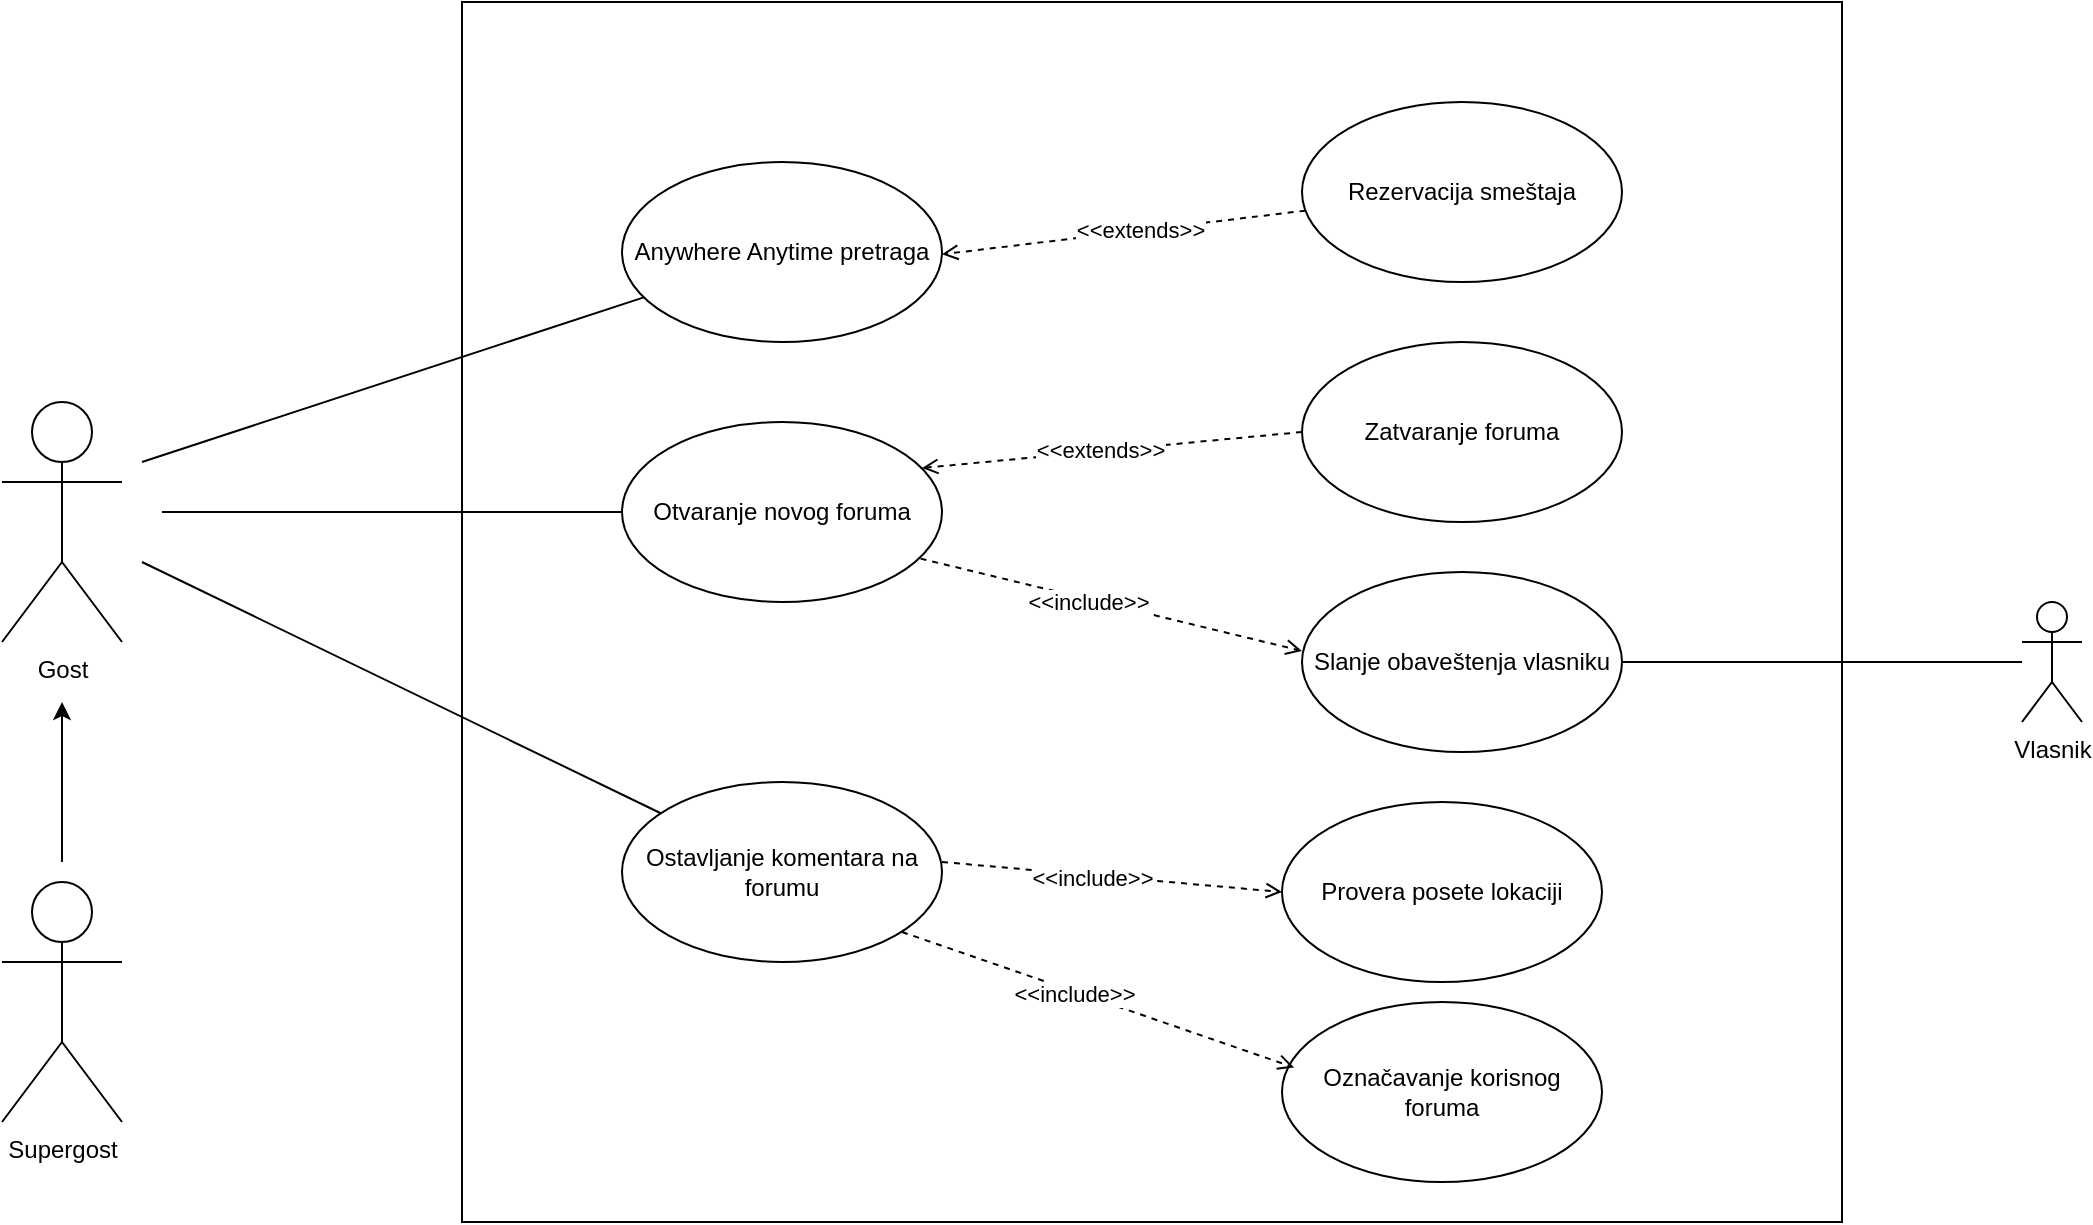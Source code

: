 <mxfile version="24.4.13" type="device" pages="9">
  <diagram name="UseCase" id="F4lXUHbuASYgeZ95aaM7">
    <mxGraphModel dx="1985" dy="880" grid="1" gridSize="10" guides="1" tooltips="1" connect="1" arrows="1" fold="1" page="1" pageScale="1" pageWidth="850" pageHeight="1100" math="0" shadow="0">
      <root>
        <mxCell id="0" />
        <mxCell id="1" parent="0" />
        <mxCell id="yZRO5aMjyUrZMawQTI_j-1" value="" style="rounded=0;whiteSpace=wrap;html=1;" parent="1" vertex="1">
          <mxGeometry x="540" y="200" width="690" height="610" as="geometry" />
        </mxCell>
        <UserObject label="Anywhere Anytime pretraga" link="data:page/id,LLLNo-e8NWWDnqVtgvML" id="yZRO5aMjyUrZMawQTI_j-2">
          <mxCell style="ellipse;whiteSpace=wrap;html=1;" parent="1" vertex="1">
            <mxGeometry x="620" y="280" width="160" height="90" as="geometry" />
          </mxCell>
        </UserObject>
        <mxCell id="yZRO5aMjyUrZMawQTI_j-3" value="Gost" style="shape=umlActor;verticalLabelPosition=bottom;verticalAlign=top;html=1;outlineConnect=0;" parent="1" vertex="1">
          <mxGeometry x="310" y="400" width="60" height="120" as="geometry" />
        </mxCell>
        <mxCell id="yZRO5aMjyUrZMawQTI_j-7" value="" style="endArrow=none;html=1;rounded=0;" parent="1" target="yZRO5aMjyUrZMawQTI_j-2" edge="1">
          <mxGeometry width="50" height="50" relative="1" as="geometry">
            <mxPoint x="380" y="430" as="sourcePoint" />
            <mxPoint x="430" y="380" as="targetPoint" />
          </mxGeometry>
        </mxCell>
        <UserObject label="Rezervacija smeštaja" link="data:page/id,r0zH2Qn9LLLq1gVmwGfQ" id="yZRO5aMjyUrZMawQTI_j-8">
          <mxCell style="ellipse;whiteSpace=wrap;html=1;" parent="1" vertex="1">
            <mxGeometry x="960" y="250" width="160" height="90" as="geometry" />
          </mxCell>
        </UserObject>
        <UserObject label="Ostavljanje komentara na forumu" link="data:page/id,2OwjpxUvSQmeIKflXekP" id="yZRO5aMjyUrZMawQTI_j-10">
          <mxCell style="ellipse;whiteSpace=wrap;html=1;" parent="1" vertex="1">
            <mxGeometry x="620" y="590" width="160" height="90" as="geometry" />
          </mxCell>
        </UserObject>
        <mxCell id="VKzPV9TMLRMsQqJrYZlU-6" value="" style="edgeStyle=orthogonalEdgeStyle;rounded=0;orthogonalLoop=1;jettySize=auto;html=1;endArrow=none;endFill=0;" parent="1" source="yZRO5aMjyUrZMawQTI_j-12" edge="1">
          <mxGeometry relative="1" as="geometry">
            <mxPoint x="390" y="455" as="targetPoint" />
          </mxGeometry>
        </mxCell>
        <UserObject label="Otvaranje novog foruma" link="data:page/id,2G6y_0YE21sbZ2rZttqD" id="yZRO5aMjyUrZMawQTI_j-12">
          <mxCell style="ellipse;whiteSpace=wrap;html=1;" parent="1" vertex="1">
            <mxGeometry x="620" y="410" width="160" height="90" as="geometry" />
          </mxCell>
        </UserObject>
        <mxCell id="yZRO5aMjyUrZMawQTI_j-14" value="" style="endArrow=none;html=1;rounded=0;" parent="1" target="yZRO5aMjyUrZMawQTI_j-10" edge="1">
          <mxGeometry width="50" height="50" relative="1" as="geometry">
            <mxPoint x="380" y="480" as="sourcePoint" />
            <mxPoint x="480" y="520" as="targetPoint" />
          </mxGeometry>
        </mxCell>
        <mxCell id="VKzPV9TMLRMsQqJrYZlU-2" value="" style="endArrow=open;html=1;rounded=0;entryX=0.144;entryY=0.404;entryDx=0;entryDy=0;entryPerimeter=0;dashed=1;endFill=0;" parent="1" source="yZRO5aMjyUrZMawQTI_j-8" edge="1">
          <mxGeometry width="50" height="50" relative="1" as="geometry">
            <mxPoint x="890" y="310" as="sourcePoint" />
            <mxPoint x="780.0" y="326.14" as="targetPoint" />
          </mxGeometry>
        </mxCell>
        <mxCell id="VKzPV9TMLRMsQqJrYZlU-3" value="&amp;lt;&amp;lt;extends&amp;gt;&amp;gt;" style="edgeLabel;html=1;align=center;verticalAlign=middle;resizable=0;points=[];" parent="VKzPV9TMLRMsQqJrYZlU-2" vertex="1" connectable="0">
          <mxGeometry x="-0.09" y="-1" relative="1" as="geometry">
            <mxPoint as="offset" />
          </mxGeometry>
        </mxCell>
        <UserObject label="Zatvaranje foruma" link="data:page/id,ZCGtlZT56ulCnJHFD69q" id="VKzPV9TMLRMsQqJrYZlU-7">
          <mxCell style="ellipse;whiteSpace=wrap;html=1;" parent="1" vertex="1">
            <mxGeometry x="960" y="370" width="160" height="90" as="geometry" />
          </mxCell>
        </UserObject>
        <mxCell id="VKzPV9TMLRMsQqJrYZlU-8" value="" style="endArrow=open;html=1;rounded=0;dashed=1;endFill=0;exitX=0;exitY=0.5;exitDx=0;exitDy=0;" parent="1" source="VKzPV9TMLRMsQqJrYZlU-7" edge="1">
          <mxGeometry width="50" height="50" relative="1" as="geometry">
            <mxPoint x="870" y="500" as="sourcePoint" />
            <mxPoint x="770" y="433" as="targetPoint" />
          </mxGeometry>
        </mxCell>
        <mxCell id="VKzPV9TMLRMsQqJrYZlU-9" value="&amp;lt;&amp;lt;extends&amp;gt;&amp;gt;" style="edgeLabel;html=1;align=center;verticalAlign=middle;resizable=0;points=[];" parent="VKzPV9TMLRMsQqJrYZlU-8" vertex="1" connectable="0">
          <mxGeometry x="0.064" y="-1" relative="1" as="geometry">
            <mxPoint as="offset" />
          </mxGeometry>
        </mxCell>
        <UserObject label="Slanje obaveštenja vlasniku" link="data:page/id,ZeWW_6U7ulO1Mio4F9Ze" id="y8-gNHY1-I1sUYwAOdaj-1">
          <mxCell style="ellipse;whiteSpace=wrap;html=1;" parent="1" vertex="1">
            <mxGeometry x="960" y="485" width="160" height="90" as="geometry" />
          </mxCell>
        </UserObject>
        <mxCell id="y8-gNHY1-I1sUYwAOdaj-2" value="" style="endArrow=open;html=1;rounded=0;exitX=0.933;exitY=0.759;exitDx=0;exitDy=0;exitPerimeter=0;dashed=1;endFill=0;" parent="1" source="yZRO5aMjyUrZMawQTI_j-12" edge="1">
          <mxGeometry width="50" height="50" relative="1" as="geometry">
            <mxPoint x="940.56" y="470" as="sourcePoint" />
            <mxPoint x="960" y="524.48" as="targetPoint" />
          </mxGeometry>
        </mxCell>
        <mxCell id="y8-gNHY1-I1sUYwAOdaj-3" value="&amp;lt;&amp;lt;include&amp;gt;&amp;gt;" style="edgeLabel;html=1;align=center;verticalAlign=middle;resizable=0;points=[];" parent="y8-gNHY1-I1sUYwAOdaj-2" vertex="1" connectable="0">
          <mxGeometry x="-0.122" y="-1" relative="1" as="geometry">
            <mxPoint as="offset" />
          </mxGeometry>
        </mxCell>
        <mxCell id="y8-gNHY1-I1sUYwAOdaj-10" style="edgeStyle=orthogonalEdgeStyle;rounded=0;orthogonalLoop=1;jettySize=auto;html=1;endArrow=none;endFill=0;" parent="1" source="y8-gNHY1-I1sUYwAOdaj-4" target="y8-gNHY1-I1sUYwAOdaj-1" edge="1">
          <mxGeometry relative="1" as="geometry" />
        </mxCell>
        <mxCell id="y8-gNHY1-I1sUYwAOdaj-4" value="Vlasnik" style="shape=umlActor;verticalLabelPosition=bottom;verticalAlign=top;html=1;outlineConnect=0;" parent="1" vertex="1">
          <mxGeometry x="1320" y="500" width="30" height="60" as="geometry" />
        </mxCell>
        <UserObject label="Provera posete lokaciji" link="data:page/id,QnW6zYKsdnXbqkMrTkRj" id="jrR86vkSHIaEDVROmazJ-1">
          <mxCell style="ellipse;whiteSpace=wrap;html=1;" parent="1" vertex="1">
            <mxGeometry x="950" y="600" width="160" height="90" as="geometry" />
          </mxCell>
        </UserObject>
        <UserObject label="Označavanje korisnog foruma" link="data:page/id,mlD73xQFkVZWY43slJA6" id="jrR86vkSHIaEDVROmazJ-2">
          <mxCell style="ellipse;whiteSpace=wrap;html=1;" parent="1" vertex="1">
            <mxGeometry x="950" y="700" width="160" height="90" as="geometry" />
          </mxCell>
        </UserObject>
        <mxCell id="jrR86vkSHIaEDVROmazJ-3" value="" style="endArrow=open;html=1;rounded=0;exitX=0.933;exitY=0.759;exitDx=0;exitDy=0;exitPerimeter=0;dashed=1;endFill=0;entryX=0;entryY=0.5;entryDx=0;entryDy=0;" parent="1" target="jrR86vkSHIaEDVROmazJ-1" edge="1">
          <mxGeometry width="50" height="50" relative="1" as="geometry">
            <mxPoint x="780" y="630" as="sourcePoint" />
            <mxPoint x="971" y="676.48" as="targetPoint" />
          </mxGeometry>
        </mxCell>
        <mxCell id="jrR86vkSHIaEDVROmazJ-4" value="&amp;lt;&amp;lt;include&amp;gt;&amp;gt;" style="edgeLabel;html=1;align=center;verticalAlign=middle;resizable=0;points=[];" parent="jrR86vkSHIaEDVROmazJ-3" vertex="1" connectable="0">
          <mxGeometry x="-0.122" y="-1" relative="1" as="geometry">
            <mxPoint as="offset" />
          </mxGeometry>
        </mxCell>
        <mxCell id="jrR86vkSHIaEDVROmazJ-5" value="" style="endArrow=open;html=1;rounded=0;exitX=0.933;exitY=0.759;exitDx=0;exitDy=0;exitPerimeter=0;dashed=1;endFill=0;entryX=0.038;entryY=0.364;entryDx=0;entryDy=0;entryPerimeter=0;" parent="1" target="jrR86vkSHIaEDVROmazJ-2" edge="1">
          <mxGeometry width="50" height="50" relative="1" as="geometry">
            <mxPoint x="760" y="665" as="sourcePoint" />
            <mxPoint x="930" y="680" as="targetPoint" />
          </mxGeometry>
        </mxCell>
        <mxCell id="jrR86vkSHIaEDVROmazJ-6" value="&amp;lt;&amp;lt;include&amp;gt;&amp;gt;" style="edgeLabel;html=1;align=center;verticalAlign=middle;resizable=0;points=[];" parent="jrR86vkSHIaEDVROmazJ-5" vertex="1" connectable="0">
          <mxGeometry x="-0.122" y="-1" relative="1" as="geometry">
            <mxPoint as="offset" />
          </mxGeometry>
        </mxCell>
        <mxCell id="BYhmgwYNzWlUBUnQlQkC-2" value="Supergost" style="shape=umlActor;verticalLabelPosition=bottom;verticalAlign=top;html=1;outlineConnect=0;" parent="1" vertex="1">
          <mxGeometry x="310" y="640" width="60" height="120" as="geometry" />
        </mxCell>
        <mxCell id="BYhmgwYNzWlUBUnQlQkC-3" value="" style="endArrow=classic;html=1;rounded=0;" parent="1" edge="1">
          <mxGeometry width="50" height="50" relative="1" as="geometry">
            <mxPoint x="340" y="630" as="sourcePoint" />
            <mxPoint x="340" y="550" as="targetPoint" />
          </mxGeometry>
        </mxCell>
      </root>
    </mxGraphModel>
  </diagram>
  <diagram id="LLLNo-e8NWWDnqVtgvML" name="Anywhere Anytime Pretraga">
    <mxGraphModel dx="2163" dy="715" grid="1" gridSize="10" guides="1" tooltips="1" connect="1" arrows="1" fold="1" page="1" pageScale="1" pageWidth="850" pageHeight="1100" math="0" shadow="0">
      <root>
        <mxCell id="0" />
        <mxCell id="1" parent="0" />
        <mxCell id="YO4UfT18DXqMu8JTU1OW-1" value="Anywhere Anytime pretraga" style="ellipse;whiteSpace=wrap;html=1;" vertex="1" parent="1">
          <mxGeometry x="70" y="60" width="160" height="90" as="geometry" />
        </mxCell>
        <mxCell id="YO4UfT18DXqMu8JTU1OW-2" value="&lt;font style=&quot;font-size: 14px;&quot;&gt;&lt;b&gt;Preduslov:&lt;/b&gt; Korisnik je prijavljen na sistem i ima ulogu (super)gosta&lt;/font&gt;" style="text;html=1;align=center;verticalAlign=middle;resizable=0;points=[];autosize=1;strokeColor=none;fillColor=none;" vertex="1" parent="1">
          <mxGeometry x="-20" y="200" width="440" height="30" as="geometry" />
        </mxCell>
        <mxCell id="YO4UfT18DXqMu8JTU1OW-3" value="&lt;span style=&quot;font-size: 14px;&quot;&gt;&lt;b&gt;Posledica: &lt;/b&gt;Lista slobodnih smeštaja&lt;/span&gt;" style="text;html=1;align=center;verticalAlign=middle;resizable=0;points=[];autosize=1;strokeColor=none;fillColor=none;" vertex="1" parent="1">
          <mxGeometry x="-20" y="230" width="250" height="30" as="geometry" />
        </mxCell>
        <mxCell id="YO4UfT18DXqMu8JTU1OW-4" value="&lt;span style=&quot;font-size: 14px;&quot;&gt;&lt;b&gt;Osnovni tok:&lt;/b&gt;&lt;br&gt;1. Korisnik unosi broj ljudi&lt;br&gt;2. Korisnik unosi broj dana&lt;br&gt;3. Korisnik unosi opseg datuma&lt;br&gt;4. Sistem pretražuje slobodne smeštaje koji odgovaraju zadatim kriterijumima&lt;br&gt;5. Sistem prikazuje listu slobodnih smeštaja u traženom periodu&lt;br&gt;6. Korisnik pregleda slobodne smeštaje&lt;br&gt;7. Korisnik bira željeni smeštaj&lt;/span&gt;" style="text;html=1;align=left;verticalAlign=middle;resizable=0;points=[];autosize=1;strokeColor=none;fillColor=none;" vertex="1" parent="1">
          <mxGeometry x="-10" y="265" width="500" height="150" as="geometry" />
        </mxCell>
        <mxCell id="YO4UfT18DXqMu8JTU1OW-5" value="&lt;span style=&quot;font-size: 14px;&quot;&gt;&lt;b&gt;Alternativni tok A:&lt;/b&gt;&lt;br&gt;1. Korisnik unosi broj ljudi&lt;br&gt;2. Korisnik unosi broj dana&lt;br&gt;3. Sistem pretražuje slobodne smeštaje koji odgovaraju zadatim kriterijumima (bez obzira na neunesen opseg datuma)&lt;br&gt;5. Sistem prikazuje listu slobodnih smeštaja&lt;br&gt;6. Korisnik pregleda slobodne smeštaje&lt;br&gt;7. Korisnik bira željeni smeštaj&lt;/span&gt;" style="text;html=1;align=left;verticalAlign=middle;resizable=0;points=[];autosize=1;strokeColor=none;fillColor=none;" vertex="1" parent="1">
          <mxGeometry x="-10" y="430" width="760" height="130" as="geometry" />
        </mxCell>
        <mxCell id="Dqm1dodrEK-KAUPyi1SK-1" value="&lt;span style=&quot;font-size: 14px;&quot;&gt;&lt;b&gt;Alternativni tok B:&lt;/b&gt;&lt;br&gt;1. Korisnik nije uneo neki od obaveznih kriterijuma pretrage (broj dana/broj gostiju)&lt;/span&gt;&lt;div&gt;&lt;span style=&quot;font-size: 14px;&quot;&gt;2. Sistem ukazuje korisniku na obavezne kriterijume pretrage&lt;/span&gt;&lt;/div&gt;&lt;div&gt;&lt;span style=&quot;font-size: 14px;&quot;&gt;3. Korisnik unosi obavezne kriterijume pretrage&lt;/span&gt;&lt;/div&gt;&lt;div&gt;&lt;span style=&quot;font-size: 14px;&quot;&gt;4. Sistem pretražuje slobodne smeštaje koji odgovaraju zadatim kriterijumima&lt;/span&gt;&lt;/div&gt;&lt;div&gt;&lt;span style=&quot;font-size: 14px;&quot;&gt;5. Sistem prikazuje listu slobodnih smeštaja&lt;br&gt;&lt;/span&gt;&lt;div&gt;&lt;span style=&quot;font-size: 14px;&quot;&gt;6. Korisnik pregleda slobodne smeštaje&lt;br&gt;7. Korisnik bira željeni smeštaj&lt;/span&gt;&lt;/div&gt;&lt;/div&gt;" style="text;html=1;align=left;verticalAlign=middle;resizable=0;points=[];autosize=1;strokeColor=none;fillColor=none;" vertex="1" parent="1">
          <mxGeometry x="-10" y="570" width="530" height="150" as="geometry" />
        </mxCell>
      </root>
    </mxGraphModel>
  </diagram>
  <diagram id="r0zH2Qn9LLLq1gVmwGfQ" name="Rezervacija smeštaja">
    <mxGraphModel dx="1050" dy="572" grid="1" gridSize="10" guides="1" tooltips="1" connect="1" arrows="1" fold="1" page="1" pageScale="1" pageWidth="850" pageHeight="1100" math="0" shadow="0">
      <root>
        <mxCell id="0" />
        <mxCell id="1" parent="0" />
        <mxCell id="o9yECbdMgy_y4xN66tMs-1" value="Rezervacija smeštaja" style="ellipse;whiteSpace=wrap;html=1;" vertex="1" parent="1">
          <mxGeometry x="160" y="30" width="160" height="90" as="geometry" />
        </mxCell>
        <mxCell id="o9yECbdMgy_y4xN66tMs-2" value="&lt;font style=&quot;font-size: 14px;&quot;&gt;&lt;b&gt;Preduslov:&lt;/b&gt; Korisnik je odabrao smeštaj koji odgovara njegovim kriterijumima&lt;/font&gt;" style="text;html=1;align=center;verticalAlign=middle;resizable=0;points=[];autosize=1;strokeColor=none;fillColor=none;" vertex="1" parent="1">
          <mxGeometry x="60" y="170" width="500" height="30" as="geometry" />
        </mxCell>
        <mxCell id="o9yECbdMgy_y4xN66tMs-3" value="&lt;span style=&quot;font-size: 14px;&quot;&gt;&lt;b&gt;Posledica: &lt;/b&gt;Smeštaj je rezervisan&lt;/span&gt;" style="text;html=1;align=center;verticalAlign=middle;resizable=0;points=[];autosize=1;strokeColor=none;fillColor=none;" vertex="1" parent="1">
          <mxGeometry x="60" y="200" width="230" height="30" as="geometry" />
        </mxCell>
        <mxCell id="o9yECbdMgy_y4xN66tMs-4" value="&lt;span style=&quot;font-size: 14px;&quot;&gt;&lt;b&gt;Osnovni tok:&lt;/b&gt;&lt;br&gt;1. Korisnik bira jedan od predloženih datuma&lt;br&gt;2. Korisnik potvrđuje rezervaciju&lt;br&gt;3. Sistem kreira rezervaciju&lt;/span&gt;" style="text;html=1;align=left;verticalAlign=middle;resizable=0;points=[];autosize=1;strokeColor=none;fillColor=none;" vertex="1" parent="1">
          <mxGeometry x="70" y="230" width="300" height="80" as="geometry" />
        </mxCell>
        <mxCell id="o9yECbdMgy_y4xN66tMs-5" value="&lt;span style=&quot;font-size: 14px;&quot;&gt;&lt;b&gt;Alternativni tok B:&lt;/b&gt;&lt;br&gt;1. Korisnik odustaje od procesa rezervacije i vraća se na prethodnu stranicu&lt;/span&gt;" style="text;html=1;align=left;verticalAlign=middle;resizable=0;points=[];autosize=1;strokeColor=none;fillColor=none;" vertex="1" parent="1">
          <mxGeometry x="70" y="420" width="490" height="50" as="geometry" />
        </mxCell>
        <mxCell id="UrCvVwVIT8tPOcgfo5TX-1" value="&lt;span style=&quot;font-size: 14px;&quot;&gt;&lt;b&gt;Alternativni tok A:&lt;/b&gt;&lt;br&gt;1. Korisnik nije odabrao datume&lt;br&gt;2. Sistem obaveštava korisnika da je neophodno da odabere datume&lt;br&gt;3. Korisnik bira jedan od predloženih datuma&lt;/span&gt;&lt;div&gt;&lt;span style=&quot;font-size: 14px;&quot;&gt;4. Korisnik potvrđuje rezervaciju&lt;/span&gt;&lt;/div&gt;&lt;div&gt;&lt;span style=&quot;font-size: 14px;&quot;&gt;5. Sistem kreira rezervaciju&lt;/span&gt;&lt;/div&gt;" style="text;html=1;align=left;verticalAlign=middle;resizable=0;points=[];autosize=1;strokeColor=none;fillColor=none;" vertex="1" parent="1">
          <mxGeometry x="70" y="310" width="450" height="110" as="geometry" />
        </mxCell>
      </root>
    </mxGraphModel>
  </diagram>
  <diagram id="2G6y_0YE21sbZ2rZttqD" name="Otvaranje novog foruma">
    <mxGraphModel dx="1050" dy="572" grid="1" gridSize="10" guides="1" tooltips="1" connect="1" arrows="1" fold="1" page="1" pageScale="1" pageWidth="850" pageHeight="1100" math="0" shadow="0">
      <root>
        <mxCell id="0" />
        <mxCell id="1" parent="0" />
        <UserObject label="Otvaranje novog foruma" link="data:page/id,2G6y_0YE21sbZ2rZttqD" id="mG43yGRi6iRwkSULTOzL-1">
          <mxCell style="ellipse;whiteSpace=wrap;html=1;" vertex="1" parent="1">
            <mxGeometry x="50" y="30" width="160" height="90" as="geometry" />
          </mxCell>
        </UserObject>
        <mxCell id="zrPVwWUwNcRJP0hbb5Cb-1" value="&lt;font style=&quot;font-size: 14px;&quot;&gt;&lt;b&gt;Preduslov:&lt;/b&gt; Korisnik je prijavljen na sistem i ima ulogu (super)gosta&lt;/font&gt;" style="text;html=1;align=center;verticalAlign=middle;resizable=0;points=[];autosize=1;strokeColor=none;fillColor=none;" vertex="1" parent="1">
          <mxGeometry x="20" y="150" width="440" height="30" as="geometry" />
        </mxCell>
        <mxCell id="zrPVwWUwNcRJP0hbb5Cb-2" value="&lt;span style=&quot;font-size: 14px;&quot;&gt;&lt;b&gt;Posledice: &lt;/b&gt;Novi forum za odabranu lokaciju je kreiran i vlasnici koji imaju smeštaje na toj lokaciji su obavešteni&lt;/span&gt;" style="text;html=1;align=center;verticalAlign=middle;resizable=0;points=[];autosize=1;strokeColor=none;fillColor=none;" vertex="1" parent="1">
          <mxGeometry x="20" y="180" width="710" height="30" as="geometry" />
        </mxCell>
        <mxCell id="zrPVwWUwNcRJP0hbb5Cb-3" value="&lt;span style=&quot;font-size: 14px;&quot;&gt;&lt;b&gt;Osnovni tok:&lt;/b&gt;&lt;br&gt;1. Korisnik unosi lokaciju&lt;br&gt;2. Korisnik unosi prvi komentar&lt;br&gt;3. Korisnik potvrđuje otvaranje foruma&lt;br&gt;4. Sistem kreira forum sa zadatom lokacijom i prvim komentarom&lt;/span&gt;&lt;div&gt;&lt;span style=&quot;font-size: 14px;&quot;&gt;5. Sistem obaveštava vlasnike smeštaja na toj lokaciji da je novi forum otvoren&lt;/span&gt;&lt;/div&gt;" style="text;html=1;align=left;verticalAlign=middle;resizable=0;points=[];autosize=1;strokeColor=none;fillColor=none;" vertex="1" parent="1">
          <mxGeometry x="30" y="210" width="510" height="110" as="geometry" />
        </mxCell>
        <mxCell id="zrPVwWUwNcRJP0hbb5Cb-4" value="&lt;span style=&quot;font-size: 14px;&quot;&gt;&lt;b&gt;Alternativni tok A:&lt;/b&gt;&lt;br&gt;1. Korisnik nije uneo neki od kriterijuma (grad, državu ili prvi komentar)&lt;br&gt;2. Sistem ukazuje korisniku na obavezan unos&lt;br&gt;3. Korisnik unosi sve neophodne kriterijume&lt;br&gt;4. Korisnik potvrđuje otvaranje foruma&lt;/span&gt;&lt;div&gt;&lt;span style=&quot;font-size: 14px;&quot;&gt;5. Sistem kreira forum sa zadatom lokacijom i prvim komentarom&lt;/span&gt;&lt;/div&gt;&lt;div&gt;&lt;span style=&quot;font-size: 14px;&quot;&gt;6. Sistem obaveštava vlasnike smeštaja na toj lokaciji da je novi forum otvoren&lt;/span&gt;&lt;/div&gt;" style="text;html=1;align=left;verticalAlign=middle;resizable=0;points=[];autosize=1;strokeColor=none;fillColor=none;" vertex="1" parent="1">
          <mxGeometry x="30" y="320" width="510" height="130" as="geometry" />
        </mxCell>
        <mxCell id="NqbvUE6W5pjumn2nADct-1" value="&lt;span style=&quot;font-size: 14px;&quot;&gt;&lt;b&gt;Alternativni tok C:&lt;/b&gt;&lt;br&gt;1. Korisnik odustaje od otvaranja foruma i vraća se na prethodnu stranicu&lt;/span&gt;" style="text;html=1;align=left;verticalAlign=middle;resizable=0;points=[];autosize=1;strokeColor=none;fillColor=none;" vertex="1" parent="1">
          <mxGeometry x="30" y="570" width="480" height="50" as="geometry" />
        </mxCell>
        <mxCell id="_0SJjevj8FtHjldXetpq-1" value="&lt;span style=&quot;font-size: 14px;&quot;&gt;&lt;b&gt;Alternativni tok B: Ne postoje vlasnici smeštaja na zadatoj lokaciji&lt;/b&gt;&lt;br&gt;1. Korisnik nije uneo neki od kriterijuma (grad, državu ili prvi komentar)&lt;br&gt;2. Sistem ukazuje korisniku na obavezan unos&lt;br&gt;3. Korisnik unosi sve neophodne kriterijume&lt;br&gt;4. Korisnik potvrđuje otvaranje foruma&lt;/span&gt;&lt;div&gt;&lt;span style=&quot;font-size: 14px;&quot;&gt;5. Sistem kreira forum sa zadatom lokacijom i prvim komentarom&lt;/span&gt;&lt;/div&gt;" style="text;html=1;align=left;verticalAlign=middle;resizable=0;points=[];autosize=1;strokeColor=none;fillColor=none;" vertex="1" parent="1">
          <mxGeometry x="30" y="450" width="460" height="110" as="geometry" />
        </mxCell>
      </root>
    </mxGraphModel>
  </diagram>
  <diagram id="ZCGtlZT56ulCnJHFD69q" name="Zatvaranje foruma">
    <mxGraphModel dx="1050" dy="572" grid="1" gridSize="10" guides="1" tooltips="1" connect="1" arrows="1" fold="1" page="1" pageScale="1" pageWidth="850" pageHeight="1100" math="0" shadow="0">
      <root>
        <mxCell id="0" />
        <mxCell id="1" parent="0" />
        <mxCell id="UldeSomKDk8Owy6geu3o-1" value="Zatvaranje foruma" style="ellipse;whiteSpace=wrap;html=1;" vertex="1" parent="1">
          <mxGeometry x="90" y="20" width="160" height="90" as="geometry" />
        </mxCell>
        <mxCell id="-iVXXvTy68lgnk7egV5T-1" value="&lt;font style=&quot;font-size: 14px;&quot;&gt;&lt;b&gt;Preduslovi:&lt;/b&gt; Forum je otvoren i korisnik je kreator foruma&lt;/font&gt;" style="text;html=1;align=center;verticalAlign=middle;resizable=0;points=[];autosize=1;strokeColor=none;fillColor=none;" vertex="1" parent="1">
          <mxGeometry x="20" y="150" width="380" height="30" as="geometry" />
        </mxCell>
        <mxCell id="-iVXXvTy68lgnk7egV5T-2" value="&lt;span style=&quot;font-size: 14px;&quot;&gt;&lt;b&gt;Posledice: &lt;/b&gt;Forum je zatvoren i dodavanje komentara je onemogućeno&lt;/span&gt;" style="text;html=1;align=center;verticalAlign=middle;resizable=0;points=[];autosize=1;strokeColor=none;fillColor=none;" vertex="1" parent="1">
          <mxGeometry x="20" y="180" width="460" height="30" as="geometry" />
        </mxCell>
        <mxCell id="-iVXXvTy68lgnk7egV5T-3" value="&lt;span style=&quot;font-size: 14px;&quot;&gt;&lt;b&gt;Osnovni tok:&lt;/b&gt;&lt;br&gt;1. Korisnik bira forum koji želi i može da zatvori&lt;br&gt;&lt;/span&gt;&lt;div&gt;&lt;span style=&quot;font-size: 14px;&quot;&gt;2. Korisnik potvrđuje zatvaranje foruma&lt;/span&gt;&lt;/div&gt;&lt;div&gt;&lt;span style=&quot;font-size: 14px;&quot;&gt;3. Sistem zatvara forum i onemogućuje dodavanje novih komentara&lt;/span&gt;&lt;/div&gt;" style="text;html=1;align=left;verticalAlign=middle;resizable=0;points=[];autosize=1;strokeColor=none;fillColor=none;" vertex="1" parent="1">
          <mxGeometry x="30" y="210" width="440" height="80" as="geometry" />
        </mxCell>
        <mxCell id="-iVXXvTy68lgnk7egV5T-4" value="&lt;span style=&quot;font-size: 14px;&quot;&gt;&lt;b&gt;Alternativni tok A:&lt;/b&gt;&lt;br&gt;1. Korisnik pokušava da zatvori forum koji je već zatvoren / nije njegov&lt;br&gt;&lt;/span&gt;&lt;div&gt;&lt;span style=&quot;font-size: 14px;&quot;&gt;2. Sistem onemogućava zatvaranje foruma koji je već zatvoren / nije njegov&lt;/span&gt;&lt;/div&gt;&lt;div&gt;&lt;span style=&quot;font-size: 14px;&quot;&gt;3. Korisnik bira forum koji može da zatvori&lt;/span&gt;&lt;/div&gt;&lt;div&gt;&lt;span style=&quot;font-size: 14px;&quot;&gt;4. Korisnik potvrđuje zatvaranje foruma&lt;/span&gt;&lt;/div&gt;&lt;div&gt;&lt;span style=&quot;font-size: 14px;&quot;&gt;5. Sistem zatvara forum i onemogućuje dodavanje novih komentara&lt;/span&gt;&lt;/div&gt;" style="text;html=1;align=left;verticalAlign=middle;resizable=0;points=[];autosize=1;strokeColor=none;fillColor=none;" vertex="1" parent="1">
          <mxGeometry x="30" y="300" width="490" height="110" as="geometry" />
        </mxCell>
        <mxCell id="-iVXXvTy68lgnk7egV5T-5" value="&lt;span style=&quot;font-size: 14px;&quot;&gt;&lt;b&gt;Alternativni tok B:&lt;/b&gt;&lt;br&gt;1. Korisnik odustaje od zatvaranja foruma&lt;/span&gt;" style="text;html=1;align=left;verticalAlign=middle;resizable=0;points=[];autosize=1;strokeColor=none;fillColor=none;" vertex="1" parent="1">
          <mxGeometry x="30" y="420" width="280" height="50" as="geometry" />
        </mxCell>
      </root>
    </mxGraphModel>
  </diagram>
  <diagram id="ZeWW_6U7ulO1Mio4F9Ze" name="Slanje obaveštenja vlasniku">
    <mxGraphModel dx="1050" dy="572" grid="1" gridSize="10" guides="1" tooltips="1" connect="1" arrows="1" fold="1" page="1" pageScale="1" pageWidth="850" pageHeight="1100" math="0" shadow="0">
      <root>
        <mxCell id="0" />
        <mxCell id="1" parent="0" />
        <mxCell id="1h8KIZAglagA7nDbzhYV-1" value="Slanje obaveštenja vlasniku" style="ellipse;whiteSpace=wrap;html=1;" vertex="1" parent="1">
          <mxGeometry x="80" y="40" width="160" height="90" as="geometry" />
        </mxCell>
        <mxCell id="7jMima4y7M2qxOUPILjF-1" value="&lt;font style=&quot;font-size: 14px;&quot;&gt;&lt;b&gt;Preduslov:&lt;/b&gt; Postoji vlasnik smeštaja na unetoj lokaciji&lt;/font&gt;" style="text;html=1;align=center;verticalAlign=middle;resizable=0;points=[];autosize=1;strokeColor=none;fillColor=none;" vertex="1" parent="1">
          <mxGeometry x="15" y="150" width="360" height="30" as="geometry" />
        </mxCell>
        <mxCell id="7jMima4y7M2qxOUPILjF-2" value="&lt;span style=&quot;font-size: 14px;&quot;&gt;&lt;b&gt;Posledica: &lt;/b&gt;Vlasnici smeštaja su obavešteni o otvaranju foruma na lokaciji na kojoj imaju smeštaj&lt;/span&gt;" style="text;html=1;align=center;verticalAlign=middle;resizable=0;points=[];autosize=1;strokeColor=none;fillColor=none;" vertex="1" parent="1">
          <mxGeometry x="20" y="180" width="620" height="30" as="geometry" />
        </mxCell>
        <mxCell id="7jMima4y7M2qxOUPILjF-3" value="&lt;span style=&quot;font-size: 14px;&quot;&gt;&lt;b&gt;Osnovni tok:&lt;/b&gt;&lt;br&gt;1. Sistem prepoznaje vlasnike smeštaja na unetoj lokaciji&lt;br&gt;&lt;/span&gt;&lt;div&gt;&lt;span style=&quot;font-size: 14px;&quot;&gt;2. Sistem šalje obaveštenje o novom forumu vlasnicima smeštaja na unetoj lokaciji&lt;br&gt;&lt;/span&gt;&lt;/div&gt;" style="text;html=1;align=left;verticalAlign=middle;resizable=0;points=[];autosize=1;strokeColor=none;fillColor=none;" vertex="1" parent="1">
          <mxGeometry x="30" y="210" width="540" height="60" as="geometry" />
        </mxCell>
        <mxCell id="7jMima4y7M2qxOUPILjF-5" value="&lt;span style=&quot;font-size: 14px;&quot;&gt;&lt;b&gt;Alternativni tok: Ne postoji vlasnik smeštaja na unetoj lokaciji&lt;/b&gt;&lt;br&gt;1. Sistem ne šalje obaveštenje&lt;/span&gt;" style="text;html=1;align=left;verticalAlign=middle;resizable=0;points=[];autosize=1;strokeColor=none;fillColor=none;" vertex="1" parent="1">
          <mxGeometry x="30" y="270" width="430" height="50" as="geometry" />
        </mxCell>
      </root>
    </mxGraphModel>
  </diagram>
  <diagram id="2OwjpxUvSQmeIKflXekP" name="Ostavljanje komentara na forumu">
    <mxGraphModel dx="1050" dy="572" grid="1" gridSize="10" guides="1" tooltips="1" connect="1" arrows="1" fold="1" page="1" pageScale="1" pageWidth="850" pageHeight="1100" math="0" shadow="0">
      <root>
        <mxCell id="0" />
        <mxCell id="1" parent="0" />
        <mxCell id="8Af9Z9XwHR0MvE_pAK3p-1" value="Ostavljanje komentara na forumu" style="ellipse;whiteSpace=wrap;html=1;" vertex="1" parent="1">
          <mxGeometry x="70" y="50" width="160" height="90" as="geometry" />
        </mxCell>
        <mxCell id="f3eoa4Cz1AUL0THm8zvx-1" value="&lt;font style=&quot;font-size: 14px;&quot;&gt;&lt;b&gt;Preduslov:&lt;/b&gt;&amp;nbsp;Forum je otvoren&lt;/font&gt;" style="text;html=1;align=center;verticalAlign=middle;resizable=0;points=[];autosize=1;strokeColor=none;fillColor=none;" vertex="1" parent="1">
          <mxGeometry x="50" y="160" width="210" height="30" as="geometry" />
        </mxCell>
        <mxCell id="f3eoa4Cz1AUL0THm8zvx-2" value="&lt;span style=&quot;font-size: 14px;&quot;&gt;&lt;b&gt;Posledice: &lt;/b&gt;Novi komentar je dodat na forum; ukoliko su ispunjeni uslovi, komentar i forum su posebno označeni&lt;/span&gt;" style="text;html=1;align=center;verticalAlign=middle;resizable=0;points=[];autosize=1;strokeColor=none;fillColor=none;" vertex="1" parent="1">
          <mxGeometry x="50" y="190" width="720" height="30" as="geometry" />
        </mxCell>
        <mxCell id="f3eoa4Cz1AUL0THm8zvx-3" value="&lt;span style=&quot;font-size: 14px;&quot;&gt;&lt;b&gt;Osnovni tok:&lt;/b&gt;&lt;br&gt;1. Korisnik pokreće opciju za ostavljanje komentara&lt;/span&gt;&lt;div&gt;&lt;span style=&quot;font-size: 14px;&quot;&gt;2. Korisnik unosi komentar&lt;/span&gt;&lt;/div&gt;&lt;div&gt;&lt;span style=&quot;font-size: 14px;&quot;&gt;3. Korisnik potvrđuje ostavljanje komentara&lt;/span&gt;&lt;/div&gt;&lt;div&gt;&lt;span style=&quot;font-size: 14px;&quot;&gt;4. Sistem čuva komentar na forumu&lt;/span&gt;&lt;/div&gt;&lt;div&gt;&lt;span style=&quot;font-size: 14px;&quot;&gt;5. Sistem proverava da li je gost nekada bio na zadatoj lokaciji&lt;/span&gt;&lt;/div&gt;&lt;div&gt;&lt;span style=&quot;font-size: 14px;&quot;&gt;6. Sistem posebno označava komentar&lt;/span&gt;&lt;/div&gt;&lt;div&gt;&lt;span style=&quot;font-size: 14px;&quot;&gt;7. Sistem prikazuje novi komentar&lt;/span&gt;&lt;/div&gt;&lt;div&gt;&lt;span style=&quot;font-size: 14px;&quot;&gt;8. Sistem proverava broj komentara&amp;nbsp;&lt;/span&gt;&lt;/div&gt;&lt;div&gt;&lt;span style=&quot;font-size: 14px;&quot;&gt;9. Sistem označava forum kao veoma koristan&lt;/span&gt;&lt;/div&gt;" style="text;html=1;align=left;verticalAlign=middle;resizable=0;points=[];autosize=1;strokeColor=none;fillColor=none;" vertex="1" parent="1">
          <mxGeometry x="60" y="220" width="410" height="180" as="geometry" />
        </mxCell>
        <mxCell id="f3eoa4Cz1AUL0THm8zvx-6" value="&lt;span style=&quot;font-size: 14px;&quot;&gt;&lt;b&gt;Alternativni tok A: Gost nije bio na zadatoj lokaciji&lt;/b&gt;&lt;br&gt;1. Korisnik pokreće opciju za ostavljanje komentara&lt;/span&gt;&lt;div&gt;&lt;span style=&quot;font-size: 14px;&quot;&gt;2. Korisnik unosi komentar&lt;/span&gt;&lt;/div&gt;&lt;div&gt;&lt;span style=&quot;font-size: 14px;&quot;&gt;3. Korisnik potvrđuje ostavljanje komentara&lt;/span&gt;&lt;/div&gt;&lt;div&gt;&lt;span style=&quot;font-size: 14px;&quot;&gt;4. Sistem čuva komentar na forumu&lt;/span&gt;&lt;/div&gt;&lt;div&gt;&lt;span style=&quot;font-size: 14px;&quot;&gt;5. Sistem proverava da li je gost nekada bio na zadatoj lokaciji&lt;/span&gt;&lt;/div&gt;&lt;div&gt;&lt;span style=&quot;font-size: 14px;&quot;&gt;6. Sistem prikazuje novi komentar&lt;/span&gt;&lt;/div&gt;" style="text;html=1;align=left;verticalAlign=middle;resizable=0;points=[];autosize=1;strokeColor=none;fillColor=none;" vertex="1" parent="1">
          <mxGeometry x="60" y="400" width="410" height="130" as="geometry" />
        </mxCell>
        <mxCell id="f3eoa4Cz1AUL0THm8zvx-7" value="&lt;span style=&quot;font-size: 14px;&quot;&gt;&lt;b&gt;Alternativni tok B: Broj komentara na forumu nije &quot;dovoljan&quot;&lt;/b&gt;&lt;br&gt;1. Korisnik pokreće opciju za ostavljanje komentara&lt;/span&gt;&lt;div&gt;&lt;span style=&quot;font-size: 14px;&quot;&gt;2. Korisnik unosi komentar&lt;/span&gt;&lt;/div&gt;&lt;div&gt;&lt;span style=&quot;font-size: 14px;&quot;&gt;3. Korisnik potvrđuje ostavljanje komentara&lt;/span&gt;&lt;/div&gt;&lt;div&gt;&lt;span style=&quot;font-size: 14px;&quot;&gt;4. Sistem čuva komentar na forumu&lt;/span&gt;&lt;/div&gt;&lt;div&gt;&lt;div&gt;&lt;span style=&quot;font-size: 14px;&quot;&gt;5. Sistem proverava da li je gost nekada bio na zadatoj lokaciji&lt;/span&gt;&lt;/div&gt;&lt;div&gt;&lt;span style=&quot;font-size: 14px;&quot;&gt;6. Sistem posebno označava komentar&lt;/span&gt;&lt;/div&gt;&lt;div&gt;&lt;span style=&quot;font-size: 14px;&quot;&gt;7. Sistem prikazuje novi komentar&lt;/span&gt;&lt;/div&gt;&lt;/div&gt;&lt;div&gt;&lt;span style=&quot;font-size: 14px;&quot;&gt;8. Sistem proverava broj komentara gostiju koji su već posetili lokaciju&lt;/span&gt;&lt;/div&gt;&lt;div&gt;&lt;span style=&quot;font-size: 14px;&quot;&gt;10. Sistem ne označava forum kao veoma koristan&lt;/span&gt;&lt;/div&gt;" style="text;html=1;align=left;verticalAlign=middle;resizable=0;points=[];autosize=1;strokeColor=none;fillColor=none;" vertex="1" parent="1">
          <mxGeometry x="60" y="530" width="460" height="180" as="geometry" />
        </mxCell>
      </root>
    </mxGraphModel>
  </diagram>
  <diagram id="QnW6zYKsdnXbqkMrTkRj" name="Provera posete lokaciji">
    <mxGraphModel dx="1235" dy="673" grid="1" gridSize="10" guides="1" tooltips="1" connect="1" arrows="1" fold="1" page="1" pageScale="1" pageWidth="850" pageHeight="1100" math="0" shadow="0">
      <root>
        <mxCell id="0" />
        <mxCell id="1" parent="0" />
        <UserObject label="Provera posete lokaciji" id="nARbcAYgBbbBT3C16dv_-1">
          <mxCell style="ellipse;whiteSpace=wrap;html=1;" vertex="1" parent="1">
            <mxGeometry x="60" y="30" width="160" height="90" as="geometry" />
          </mxCell>
        </UserObject>
        <mxCell id="wippCZxMcOmsvCwLukO1-1" value="&lt;font style=&quot;font-size: 14px;&quot;&gt;&lt;b&gt;Preduslov:&lt;/b&gt;&amp;nbsp;Korisnik je uneo komentar na forumu&lt;/font&gt;" style="text;html=1;align=center;verticalAlign=middle;resizable=0;points=[];autosize=1;strokeColor=none;fillColor=none;" vertex="1" parent="1">
          <mxGeometry x="50" y="160" width="330" height="30" as="geometry" />
        </mxCell>
        <mxCell id="wippCZxMcOmsvCwLukO1-2" value="&lt;span style=&quot;font-size: 14px;&quot;&gt;&lt;b&gt;Posledica: &lt;/b&gt;Ako je korisnik posetio lokaciju, komentar je posebno označen&amp;nbsp;&amp;nbsp;&lt;/span&gt;" style="text;html=1;align=center;verticalAlign=middle;resizable=0;points=[];autosize=1;strokeColor=none;fillColor=none;" vertex="1" parent="1">
          <mxGeometry x="52" y="190" width="490" height="30" as="geometry" />
        </mxCell>
        <mxCell id="wippCZxMcOmsvCwLukO1-3" value="&lt;span style=&quot;font-size: 14px;&quot;&gt;&lt;b&gt;Osnovni tok:&lt;/b&gt;&lt;br&gt;1.&amp;nbsp;&lt;/span&gt;&lt;span style=&quot;font-size: 14px; background-color: initial;&quot;&gt;Sistem proverava da li je gost imao rezervaciju na zadatoj lokaciji&lt;/span&gt;&lt;div&gt;&lt;span style=&quot;font-size: 14px;&quot;&gt;2. Sistem posebno označava komentar&lt;/span&gt;&lt;/div&gt;&lt;div&gt;&lt;span style=&quot;font-size: 14px;&quot;&gt;3. Sistem prikazuje novi komentar&lt;/span&gt;&lt;/div&gt;" style="text;html=1;align=left;verticalAlign=middle;resizable=0;points=[];autosize=1;strokeColor=none;fillColor=none;" vertex="1" parent="1">
          <mxGeometry x="60" y="220" width="440" height="80" as="geometry" />
        </mxCell>
        <mxCell id="wippCZxMcOmsvCwLukO1-4" value="&lt;span style=&quot;font-size: 14px;&quot;&gt;&lt;b&gt;Alternativni tok: Gost nije bio na zadatoj lokaciji&lt;/b&gt;&lt;br&gt;1. Sistem proverava da li je gost imao rezervaciju na zadatoj lokaciji&lt;/span&gt;&lt;div&gt;&lt;span style=&quot;font-size: 14px; background-color: initial;&quot;&gt;2. Sistem prikazuje novi komentar&lt;/span&gt;&lt;/div&gt;" style="text;html=1;align=left;verticalAlign=middle;resizable=0;points=[];autosize=1;strokeColor=none;fillColor=none;" vertex="1" parent="1">
          <mxGeometry x="60" y="300" width="440" height="60" as="geometry" />
        </mxCell>
      </root>
    </mxGraphModel>
  </diagram>
  <diagram id="mlD73xQFkVZWY43slJA6" name="Označavanje korisnog foruma">
    <mxGraphModel dx="1050" dy="572" grid="1" gridSize="10" guides="1" tooltips="1" connect="1" arrows="1" fold="1" page="1" pageScale="1" pageWidth="850" pageHeight="1100" math="0" shadow="0">
      <root>
        <mxCell id="0" />
        <mxCell id="1" parent="0" />
        <mxCell id="KelJ0BdEust9vEoZdqEJ-1" value="&lt;font style=&quot;font-size: 14px;&quot;&gt;&lt;b&gt;Preduslov:&lt;/b&gt;&amp;nbsp;Postoji forum&lt;/font&gt;" style="text;html=1;align=center;verticalAlign=middle;resizable=0;points=[];autosize=1;strokeColor=none;fillColor=none;" vertex="1" parent="1">
          <mxGeometry x="50" y="160" width="180" height="30" as="geometry" />
        </mxCell>
        <mxCell id="KelJ0BdEust9vEoZdqEJ-2" value="&lt;span style=&quot;font-size: 14px;&quot;&gt;&lt;b&gt;Posledica: &lt;/b&gt;Ukoliko su ispunjeni uslovi, forum je označen kao &quot;veoma koristan&quot;&lt;/span&gt;" style="text;html=1;align=center;verticalAlign=middle;resizable=0;points=[];autosize=1;strokeColor=none;fillColor=none;" vertex="1" parent="1">
          <mxGeometry x="50" y="190" width="510" height="30" as="geometry" />
        </mxCell>
        <mxCell id="KelJ0BdEust9vEoZdqEJ-3" value="&lt;span style=&quot;font-size: 14px;&quot;&gt;&lt;b&gt;Osnovni tok:&lt;/b&gt;&lt;br&gt;1.&amp;nbsp;&lt;/span&gt;&lt;span style=&quot;font-size: 14px; background-color: initial;&quot;&gt;Sistem proverava broj komentara gostiju koji su već posetili lokaciju&lt;/span&gt;&lt;div&gt;&lt;span style=&quot;font-size: 14px;&quot;&gt;2. Sistem proverava broj komentara vlasnika&lt;/span&gt;&lt;/div&gt;&lt;div&gt;&lt;span style=&quot;font-size: 14px;&quot;&gt;3. Sistem označava forum kao veoma koristan&lt;/span&gt;&lt;/div&gt;&lt;div&gt;&lt;span style=&quot;font-size: 14px;&quot;&gt;4. Sistem prikazuje forume&lt;/span&gt;&lt;/div&gt;" style="text;html=1;align=left;verticalAlign=middle;resizable=0;points=[];autosize=1;strokeColor=none;fillColor=none;" vertex="1" parent="1">
          <mxGeometry x="60" y="210" width="460" height="100" as="geometry" />
        </mxCell>
        <UserObject label="Označavanje korisnog foruma" id="Bq14W-gqeVCbSGrCSvCG-1">
          <mxCell style="ellipse;whiteSpace=wrap;html=1;" vertex="1" parent="1">
            <mxGeometry x="75" y="30" width="160" height="90" as="geometry" />
          </mxCell>
        </UserObject>
        <mxCell id="Bq14W-gqeVCbSGrCSvCG-3" value="&lt;span style=&quot;font-size: 14px;&quot;&gt;&lt;b&gt;Alternativni tok: Broj komentara &quot;nije dovoljan&quot;&lt;/b&gt;&lt;br&gt;1.&amp;nbsp;&lt;/span&gt;&lt;span style=&quot;font-size: 14px; background-color: initial;&quot;&gt;Sistem proverava broj komentara gostiju koji su već posetili lokaciju&lt;/span&gt;&lt;div&gt;&lt;span style=&quot;font-size: 14px;&quot;&gt;2. Sistem proverava broj komentara vlasnika&lt;/span&gt;&lt;/div&gt;&lt;div&gt;&lt;span style=&quot;font-size: 14px;&quot;&gt;3. Sistem prikazuje forume&lt;/span&gt;&lt;/div&gt;" style="text;html=1;align=left;verticalAlign=middle;resizable=0;points=[];autosize=1;strokeColor=none;fillColor=none;" vertex="1" parent="1">
          <mxGeometry x="60" y="300" width="460" height="80" as="geometry" />
        </mxCell>
      </root>
    </mxGraphModel>
  </diagram>
</mxfile>
